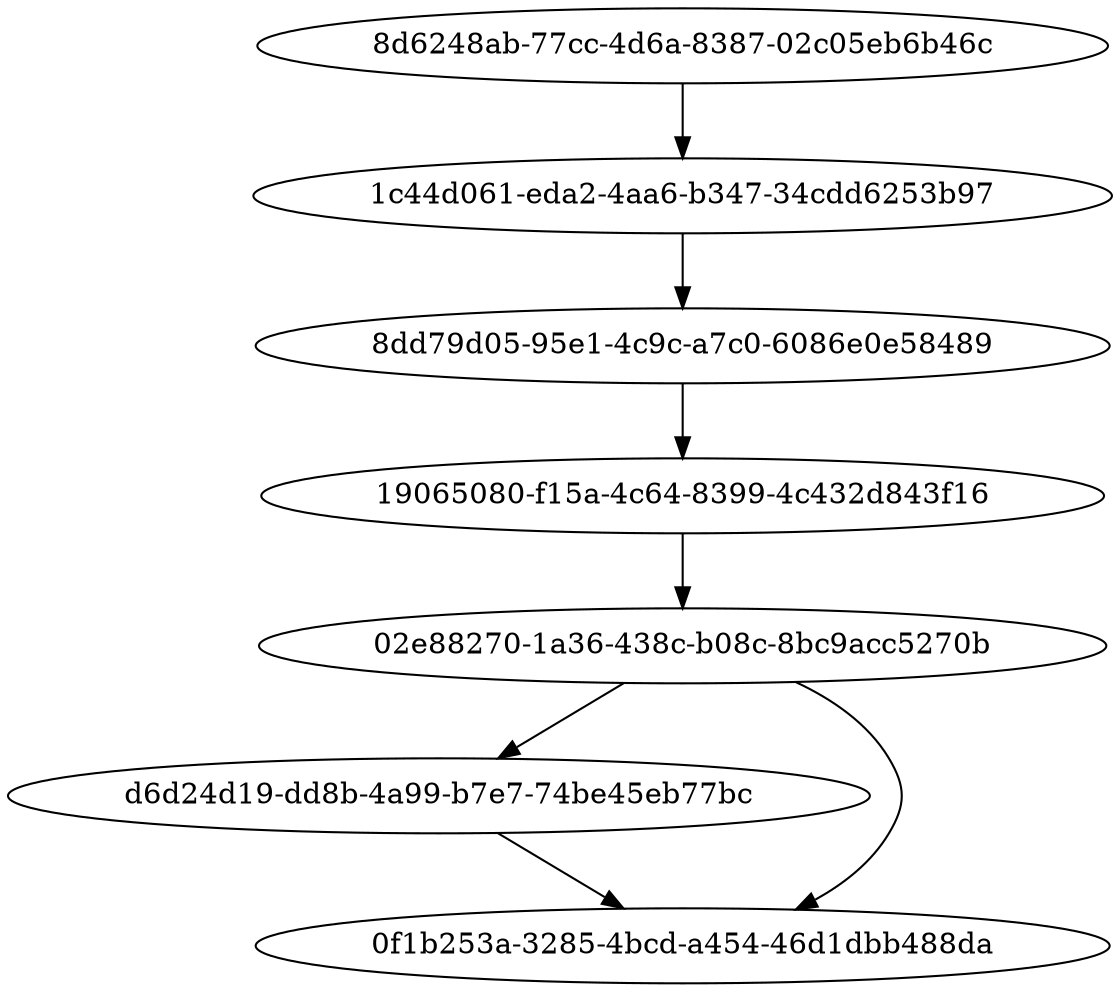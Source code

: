 strict digraph { 
"8d6248ab-77cc-4d6a-8387-02c05eb6b46c"
"1c44d061-eda2-4aa6-b347-34cdd6253b97"
"8dd79d05-95e1-4c9c-a7c0-6086e0e58489"
"19065080-f15a-4c64-8399-4c432d843f16"
"02e88270-1a36-438c-b08c-8bc9acc5270b"
"d6d24d19-dd8b-4a99-b7e7-74be45eb77bc"
"0f1b253a-3285-4bcd-a454-46d1dbb488da"
 "8d6248ab-77cc-4d6a-8387-02c05eb6b46c" -> "1c44d061-eda2-4aa6-b347-34cdd6253b97"
"1c44d061-eda2-4aa6-b347-34cdd6253b97" -> "8dd79d05-95e1-4c9c-a7c0-6086e0e58489"
"8dd79d05-95e1-4c9c-a7c0-6086e0e58489" -> "19065080-f15a-4c64-8399-4c432d843f16"
"19065080-f15a-4c64-8399-4c432d843f16" -> "02e88270-1a36-438c-b08c-8bc9acc5270b"
"02e88270-1a36-438c-b08c-8bc9acc5270b" -> "d6d24d19-dd8b-4a99-b7e7-74be45eb77bc"
"d6d24d19-dd8b-4a99-b7e7-74be45eb77bc" -> "0f1b253a-3285-4bcd-a454-46d1dbb488da"
"02e88270-1a36-438c-b08c-8bc9acc5270b" -> "0f1b253a-3285-4bcd-a454-46d1dbb488da"
 }